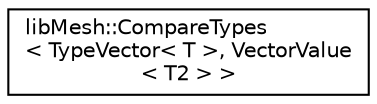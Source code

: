 digraph "类继承关系图"
{
 // INTERACTIVE_SVG=YES
  edge [fontname="Helvetica",fontsize="10",labelfontname="Helvetica",labelfontsize="10"];
  node [fontname="Helvetica",fontsize="10",shape=record];
  rankdir="LR";
  Node1 [label="libMesh::CompareTypes\l\< TypeVector\< T \>, VectorValue\l\< T2 \> \>",height=0.2,width=0.4,color="black", fillcolor="white", style="filled",URL="$structlibMesh_1_1CompareTypes_3_01TypeVector_3_01T_01_4_00_01VectorValue_3_01T2_01_4_01_4.html"];
}
